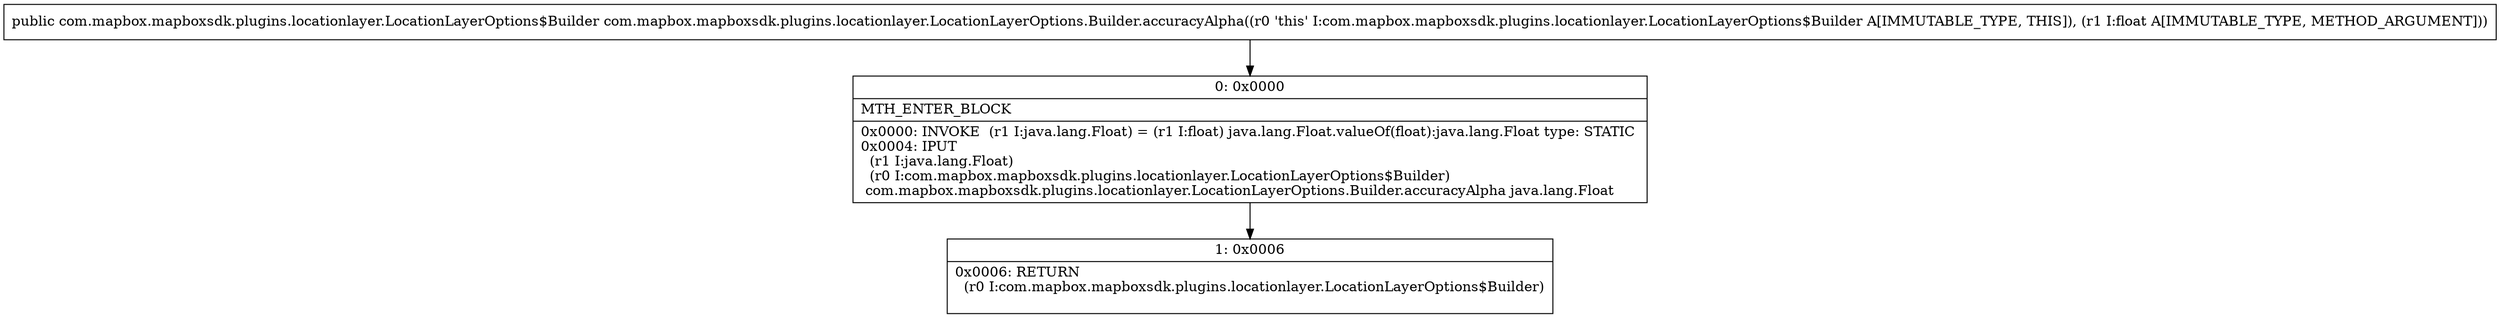 digraph "CFG forcom.mapbox.mapboxsdk.plugins.locationlayer.LocationLayerOptions.Builder.accuracyAlpha(F)Lcom\/mapbox\/mapboxsdk\/plugins\/locationlayer\/LocationLayerOptions$Builder;" {
Node_0 [shape=record,label="{0\:\ 0x0000|MTH_ENTER_BLOCK\l|0x0000: INVOKE  (r1 I:java.lang.Float) = (r1 I:float) java.lang.Float.valueOf(float):java.lang.Float type: STATIC \l0x0004: IPUT  \l  (r1 I:java.lang.Float)\l  (r0 I:com.mapbox.mapboxsdk.plugins.locationlayer.LocationLayerOptions$Builder)\l com.mapbox.mapboxsdk.plugins.locationlayer.LocationLayerOptions.Builder.accuracyAlpha java.lang.Float \l}"];
Node_1 [shape=record,label="{1\:\ 0x0006|0x0006: RETURN  \l  (r0 I:com.mapbox.mapboxsdk.plugins.locationlayer.LocationLayerOptions$Builder)\l \l}"];
MethodNode[shape=record,label="{public com.mapbox.mapboxsdk.plugins.locationlayer.LocationLayerOptions$Builder com.mapbox.mapboxsdk.plugins.locationlayer.LocationLayerOptions.Builder.accuracyAlpha((r0 'this' I:com.mapbox.mapboxsdk.plugins.locationlayer.LocationLayerOptions$Builder A[IMMUTABLE_TYPE, THIS]), (r1 I:float A[IMMUTABLE_TYPE, METHOD_ARGUMENT])) }"];
MethodNode -> Node_0;
Node_0 -> Node_1;
}

